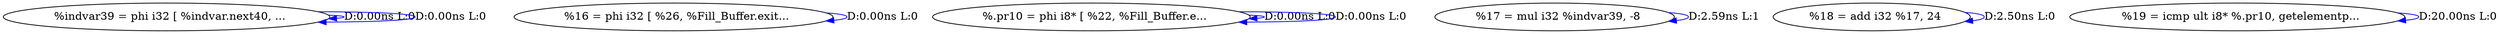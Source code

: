digraph {
Node0x30f7150[label="  %indvar39 = phi i32 [ %indvar.next40, ..."];
Node0x30f7150 -> Node0x30f7150[label="D:0.00ns L:0",color=blue];
Node0x30f7150 -> Node0x30f7150[label="D:0.00ns L:0",color=blue];
Node0x30f7230[label="  %16 = phi i32 [ %26, %Fill_Buffer.exit..."];
Node0x30f7230 -> Node0x30f7230[label="D:0.00ns L:0",color=blue];
Node0x30f7310[label="  %.pr10 = phi i8* [ %22, %Fill_Buffer.e..."];
Node0x30f7310 -> Node0x30f7310[label="D:0.00ns L:0",color=blue];
Node0x30f7310 -> Node0x30f7310[label="D:0.00ns L:0",color=blue];
Node0x30f73f0[label="  %17 = mul i32 %indvar39, -8"];
Node0x30f73f0 -> Node0x30f73f0[label="D:2.59ns L:1",color=blue];
Node0x30f7550[label="  %18 = add i32 %17, 24"];
Node0x30f7550 -> Node0x30f7550[label="D:2.50ns L:0",color=blue];
Node0x30f7630[label="  %19 = icmp ult i8* %.pr10, getelementp..."];
Node0x30f7630 -> Node0x30f7630[label="D:20.00ns L:0",color=blue];
}
